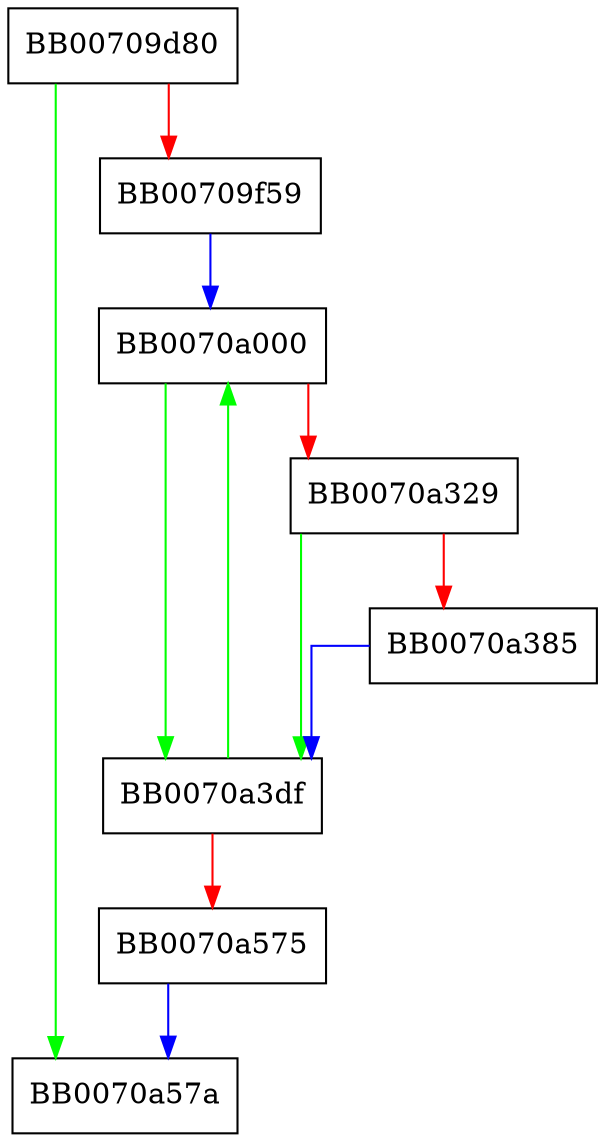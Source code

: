 digraph aesni_multi_cbc_decrypt_avx {
  node [shape="box"];
  graph [splines=ortho];
  BB00709d80 -> BB0070a57a [color="green"];
  BB00709d80 -> BB00709f59 [color="red"];
  BB00709f59 -> BB0070a000 [color="blue"];
  BB0070a000 -> BB0070a3df [color="green"];
  BB0070a000 -> BB0070a329 [color="red"];
  BB0070a329 -> BB0070a3df [color="green"];
  BB0070a329 -> BB0070a385 [color="red"];
  BB0070a385 -> BB0070a3df [color="blue"];
  BB0070a3df -> BB0070a000 [color="green"];
  BB0070a3df -> BB0070a575 [color="red"];
  BB0070a575 -> BB0070a57a [color="blue"];
}